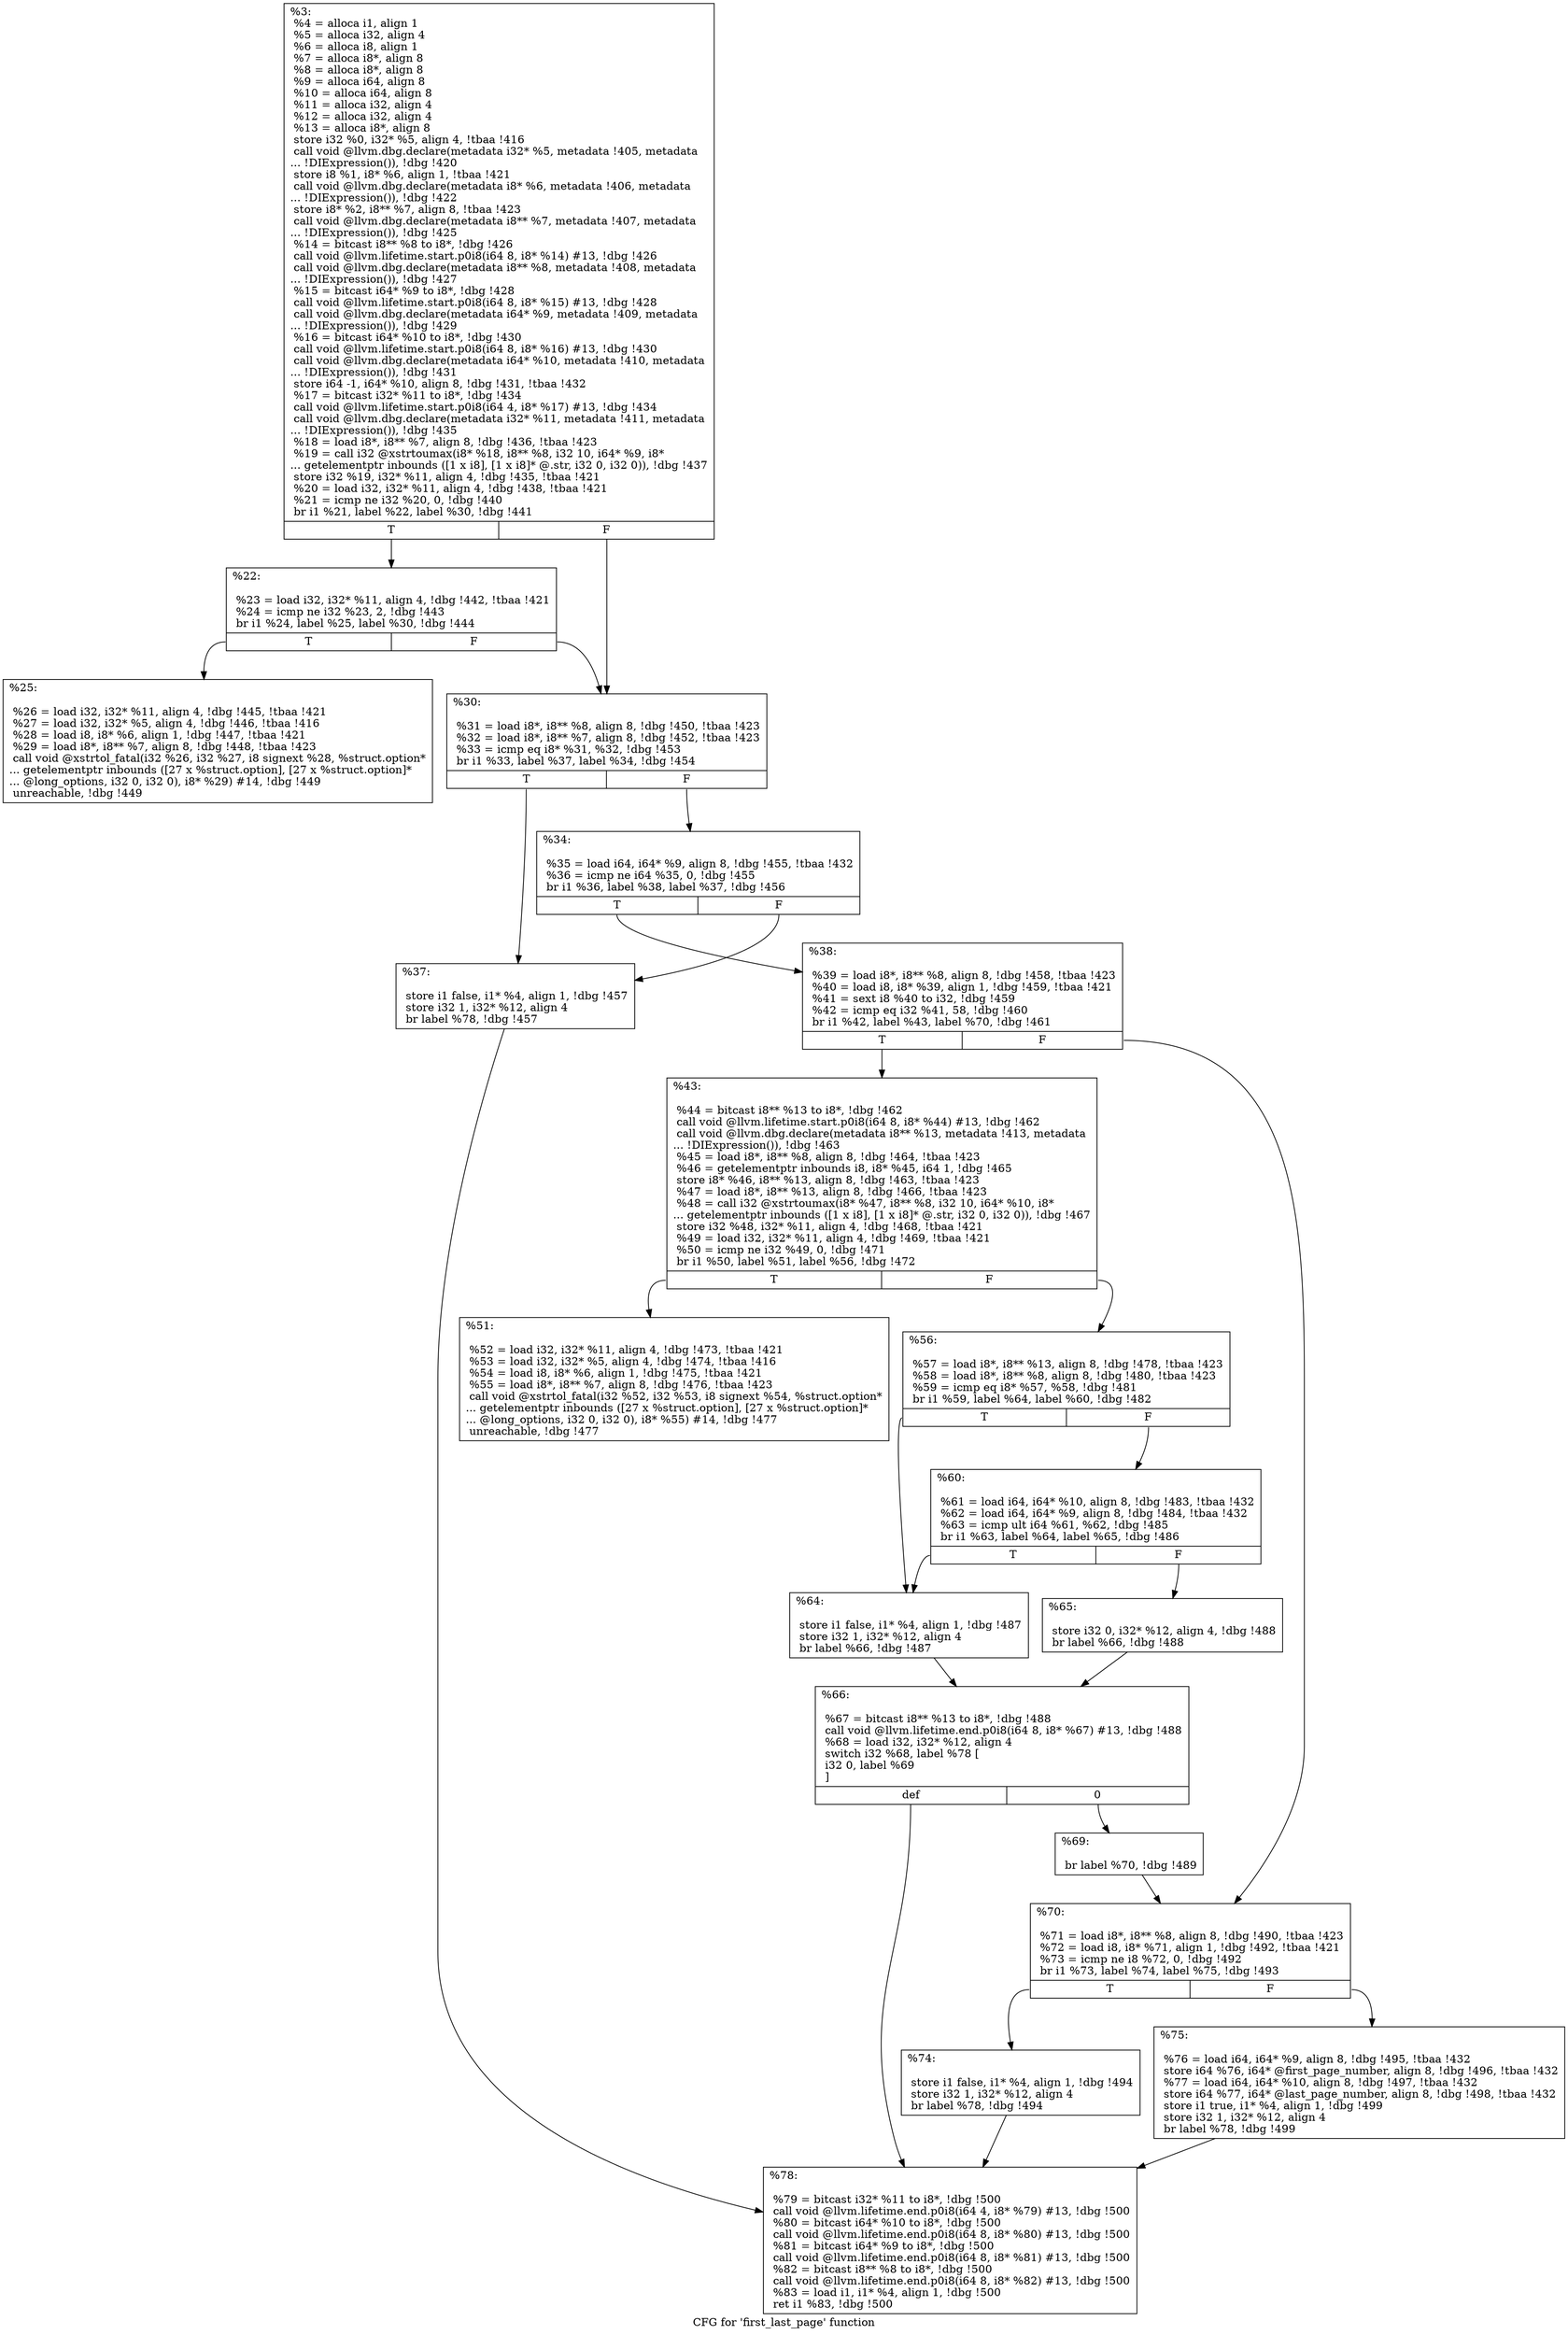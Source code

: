 digraph "CFG for 'first_last_page' function" {
	label="CFG for 'first_last_page' function";

	Node0x206f9b0 [shape=record,label="{%3:\l  %4 = alloca i1, align 1\l  %5 = alloca i32, align 4\l  %6 = alloca i8, align 1\l  %7 = alloca i8*, align 8\l  %8 = alloca i8*, align 8\l  %9 = alloca i64, align 8\l  %10 = alloca i64, align 8\l  %11 = alloca i32, align 4\l  %12 = alloca i32, align 4\l  %13 = alloca i8*, align 8\l  store i32 %0, i32* %5, align 4, !tbaa !416\l  call void @llvm.dbg.declare(metadata i32* %5, metadata !405, metadata\l... !DIExpression()), !dbg !420\l  store i8 %1, i8* %6, align 1, !tbaa !421\l  call void @llvm.dbg.declare(metadata i8* %6, metadata !406, metadata\l... !DIExpression()), !dbg !422\l  store i8* %2, i8** %7, align 8, !tbaa !423\l  call void @llvm.dbg.declare(metadata i8** %7, metadata !407, metadata\l... !DIExpression()), !dbg !425\l  %14 = bitcast i8** %8 to i8*, !dbg !426\l  call void @llvm.lifetime.start.p0i8(i64 8, i8* %14) #13, !dbg !426\l  call void @llvm.dbg.declare(metadata i8** %8, metadata !408, metadata\l... !DIExpression()), !dbg !427\l  %15 = bitcast i64* %9 to i8*, !dbg !428\l  call void @llvm.lifetime.start.p0i8(i64 8, i8* %15) #13, !dbg !428\l  call void @llvm.dbg.declare(metadata i64* %9, metadata !409, metadata\l... !DIExpression()), !dbg !429\l  %16 = bitcast i64* %10 to i8*, !dbg !430\l  call void @llvm.lifetime.start.p0i8(i64 8, i8* %16) #13, !dbg !430\l  call void @llvm.dbg.declare(metadata i64* %10, metadata !410, metadata\l... !DIExpression()), !dbg !431\l  store i64 -1, i64* %10, align 8, !dbg !431, !tbaa !432\l  %17 = bitcast i32* %11 to i8*, !dbg !434\l  call void @llvm.lifetime.start.p0i8(i64 4, i8* %17) #13, !dbg !434\l  call void @llvm.dbg.declare(metadata i32* %11, metadata !411, metadata\l... !DIExpression()), !dbg !435\l  %18 = load i8*, i8** %7, align 8, !dbg !436, !tbaa !423\l  %19 = call i32 @xstrtoumax(i8* %18, i8** %8, i32 10, i64* %9, i8*\l... getelementptr inbounds ([1 x i8], [1 x i8]* @.str, i32 0, i32 0)), !dbg !437\l  store i32 %19, i32* %11, align 4, !dbg !435, !tbaa !421\l  %20 = load i32, i32* %11, align 4, !dbg !438, !tbaa !421\l  %21 = icmp ne i32 %20, 0, !dbg !440\l  br i1 %21, label %22, label %30, !dbg !441\l|{<s0>T|<s1>F}}"];
	Node0x206f9b0:s0 -> Node0x20709c0;
	Node0x206f9b0:s1 -> Node0x2070a60;
	Node0x20709c0 [shape=record,label="{%22:\l\l  %23 = load i32, i32* %11, align 4, !dbg !442, !tbaa !421\l  %24 = icmp ne i32 %23, 2, !dbg !443\l  br i1 %24, label %25, label %30, !dbg !444\l|{<s0>T|<s1>F}}"];
	Node0x20709c0:s0 -> Node0x2070a10;
	Node0x20709c0:s1 -> Node0x2070a60;
	Node0x2070a10 [shape=record,label="{%25:\l\l  %26 = load i32, i32* %11, align 4, !dbg !445, !tbaa !421\l  %27 = load i32, i32* %5, align 4, !dbg !446, !tbaa !416\l  %28 = load i8, i8* %6, align 1, !dbg !447, !tbaa !421\l  %29 = load i8*, i8** %7, align 8, !dbg !448, !tbaa !423\l  call void @xstrtol_fatal(i32 %26, i32 %27, i8 signext %28, %struct.option*\l... getelementptr inbounds ([27 x %struct.option], [27 x %struct.option]*\l... @long_options, i32 0, i32 0), i8* %29) #14, !dbg !449\l  unreachable, !dbg !449\l}"];
	Node0x2070a60 [shape=record,label="{%30:\l\l  %31 = load i8*, i8** %8, align 8, !dbg !450, !tbaa !423\l  %32 = load i8*, i8** %7, align 8, !dbg !452, !tbaa !423\l  %33 = icmp eq i8* %31, %32, !dbg !453\l  br i1 %33, label %37, label %34, !dbg !454\l|{<s0>T|<s1>F}}"];
	Node0x2070a60:s0 -> Node0x2070b00;
	Node0x2070a60:s1 -> Node0x2070ab0;
	Node0x2070ab0 [shape=record,label="{%34:\l\l  %35 = load i64, i64* %9, align 8, !dbg !455, !tbaa !432\l  %36 = icmp ne i64 %35, 0, !dbg !455\l  br i1 %36, label %38, label %37, !dbg !456\l|{<s0>T|<s1>F}}"];
	Node0x2070ab0:s0 -> Node0x2070b50;
	Node0x2070ab0:s1 -> Node0x2070b00;
	Node0x2070b00 [shape=record,label="{%37:\l\l  store i1 false, i1* %4, align 1, !dbg !457\l  store i32 1, i32* %12, align 4\l  br label %78, !dbg !457\l}"];
	Node0x2070b00 -> Node0x2070f10;
	Node0x2070b50 [shape=record,label="{%38:\l\l  %39 = load i8*, i8** %8, align 8, !dbg !458, !tbaa !423\l  %40 = load i8, i8* %39, align 1, !dbg !459, !tbaa !421\l  %41 = sext i8 %40 to i32, !dbg !459\l  %42 = icmp eq i32 %41, 58, !dbg !460\l  br i1 %42, label %43, label %70, !dbg !461\l|{<s0>T|<s1>F}}"];
	Node0x2070b50:s0 -> Node0x2070ba0;
	Node0x2070b50:s1 -> Node0x2070e20;
	Node0x2070ba0 [shape=record,label="{%43:\l\l  %44 = bitcast i8** %13 to i8*, !dbg !462\l  call void @llvm.lifetime.start.p0i8(i64 8, i8* %44) #13, !dbg !462\l  call void @llvm.dbg.declare(metadata i8** %13, metadata !413, metadata\l... !DIExpression()), !dbg !463\l  %45 = load i8*, i8** %8, align 8, !dbg !464, !tbaa !423\l  %46 = getelementptr inbounds i8, i8* %45, i64 1, !dbg !465\l  store i8* %46, i8** %13, align 8, !dbg !463, !tbaa !423\l  %47 = load i8*, i8** %13, align 8, !dbg !466, !tbaa !423\l  %48 = call i32 @xstrtoumax(i8* %47, i8** %8, i32 10, i64* %10, i8*\l... getelementptr inbounds ([1 x i8], [1 x i8]* @.str, i32 0, i32 0)), !dbg !467\l  store i32 %48, i32* %11, align 4, !dbg !468, !tbaa !421\l  %49 = load i32, i32* %11, align 4, !dbg !469, !tbaa !421\l  %50 = icmp ne i32 %49, 0, !dbg !471\l  br i1 %50, label %51, label %56, !dbg !472\l|{<s0>T|<s1>F}}"];
	Node0x2070ba0:s0 -> Node0x2070bf0;
	Node0x2070ba0:s1 -> Node0x2070c40;
	Node0x2070bf0 [shape=record,label="{%51:\l\l  %52 = load i32, i32* %11, align 4, !dbg !473, !tbaa !421\l  %53 = load i32, i32* %5, align 4, !dbg !474, !tbaa !416\l  %54 = load i8, i8* %6, align 1, !dbg !475, !tbaa !421\l  %55 = load i8*, i8** %7, align 8, !dbg !476, !tbaa !423\l  call void @xstrtol_fatal(i32 %52, i32 %53, i8 signext %54, %struct.option*\l... getelementptr inbounds ([27 x %struct.option], [27 x %struct.option]*\l... @long_options, i32 0, i32 0), i8* %55) #14, !dbg !477\l  unreachable, !dbg !477\l}"];
	Node0x2070c40 [shape=record,label="{%56:\l\l  %57 = load i8*, i8** %13, align 8, !dbg !478, !tbaa !423\l  %58 = load i8*, i8** %8, align 8, !dbg !480, !tbaa !423\l  %59 = icmp eq i8* %57, %58, !dbg !481\l  br i1 %59, label %64, label %60, !dbg !482\l|{<s0>T|<s1>F}}"];
	Node0x2070c40:s0 -> Node0x2070ce0;
	Node0x2070c40:s1 -> Node0x2070c90;
	Node0x2070c90 [shape=record,label="{%60:\l\l  %61 = load i64, i64* %10, align 8, !dbg !483, !tbaa !432\l  %62 = load i64, i64* %9, align 8, !dbg !484, !tbaa !432\l  %63 = icmp ult i64 %61, %62, !dbg !485\l  br i1 %63, label %64, label %65, !dbg !486\l|{<s0>T|<s1>F}}"];
	Node0x2070c90:s0 -> Node0x2070ce0;
	Node0x2070c90:s1 -> Node0x2070d30;
	Node0x2070ce0 [shape=record,label="{%64:\l\l  store i1 false, i1* %4, align 1, !dbg !487\l  store i32 1, i32* %12, align 4\l  br label %66, !dbg !487\l}"];
	Node0x2070ce0 -> Node0x2070d80;
	Node0x2070d30 [shape=record,label="{%65:\l\l  store i32 0, i32* %12, align 4, !dbg !488\l  br label %66, !dbg !488\l}"];
	Node0x2070d30 -> Node0x2070d80;
	Node0x2070d80 [shape=record,label="{%66:\l\l  %67 = bitcast i8** %13 to i8*, !dbg !488\l  call void @llvm.lifetime.end.p0i8(i64 8, i8* %67) #13, !dbg !488\l  %68 = load i32, i32* %12, align 4\l  switch i32 %68, label %78 [\l    i32 0, label %69\l  ]\l|{<s0>def|<s1>0}}"];
	Node0x2070d80:s0 -> Node0x2070f10;
	Node0x2070d80:s1 -> Node0x2070dd0;
	Node0x2070dd0 [shape=record,label="{%69:\l\l  br label %70, !dbg !489\l}"];
	Node0x2070dd0 -> Node0x2070e20;
	Node0x2070e20 [shape=record,label="{%70:\l\l  %71 = load i8*, i8** %8, align 8, !dbg !490, !tbaa !423\l  %72 = load i8, i8* %71, align 1, !dbg !492, !tbaa !421\l  %73 = icmp ne i8 %72, 0, !dbg !492\l  br i1 %73, label %74, label %75, !dbg !493\l|{<s0>T|<s1>F}}"];
	Node0x2070e20:s0 -> Node0x2070e70;
	Node0x2070e20:s1 -> Node0x2070ec0;
	Node0x2070e70 [shape=record,label="{%74:\l\l  store i1 false, i1* %4, align 1, !dbg !494\l  store i32 1, i32* %12, align 4\l  br label %78, !dbg !494\l}"];
	Node0x2070e70 -> Node0x2070f10;
	Node0x2070ec0 [shape=record,label="{%75:\l\l  %76 = load i64, i64* %9, align 8, !dbg !495, !tbaa !432\l  store i64 %76, i64* @first_page_number, align 8, !dbg !496, !tbaa !432\l  %77 = load i64, i64* %10, align 8, !dbg !497, !tbaa !432\l  store i64 %77, i64* @last_page_number, align 8, !dbg !498, !tbaa !432\l  store i1 true, i1* %4, align 1, !dbg !499\l  store i32 1, i32* %12, align 4\l  br label %78, !dbg !499\l}"];
	Node0x2070ec0 -> Node0x2070f10;
	Node0x2070f10 [shape=record,label="{%78:\l\l  %79 = bitcast i32* %11 to i8*, !dbg !500\l  call void @llvm.lifetime.end.p0i8(i64 4, i8* %79) #13, !dbg !500\l  %80 = bitcast i64* %10 to i8*, !dbg !500\l  call void @llvm.lifetime.end.p0i8(i64 8, i8* %80) #13, !dbg !500\l  %81 = bitcast i64* %9 to i8*, !dbg !500\l  call void @llvm.lifetime.end.p0i8(i64 8, i8* %81) #13, !dbg !500\l  %82 = bitcast i8** %8 to i8*, !dbg !500\l  call void @llvm.lifetime.end.p0i8(i64 8, i8* %82) #13, !dbg !500\l  %83 = load i1, i1* %4, align 1, !dbg !500\l  ret i1 %83, !dbg !500\l}"];
}

